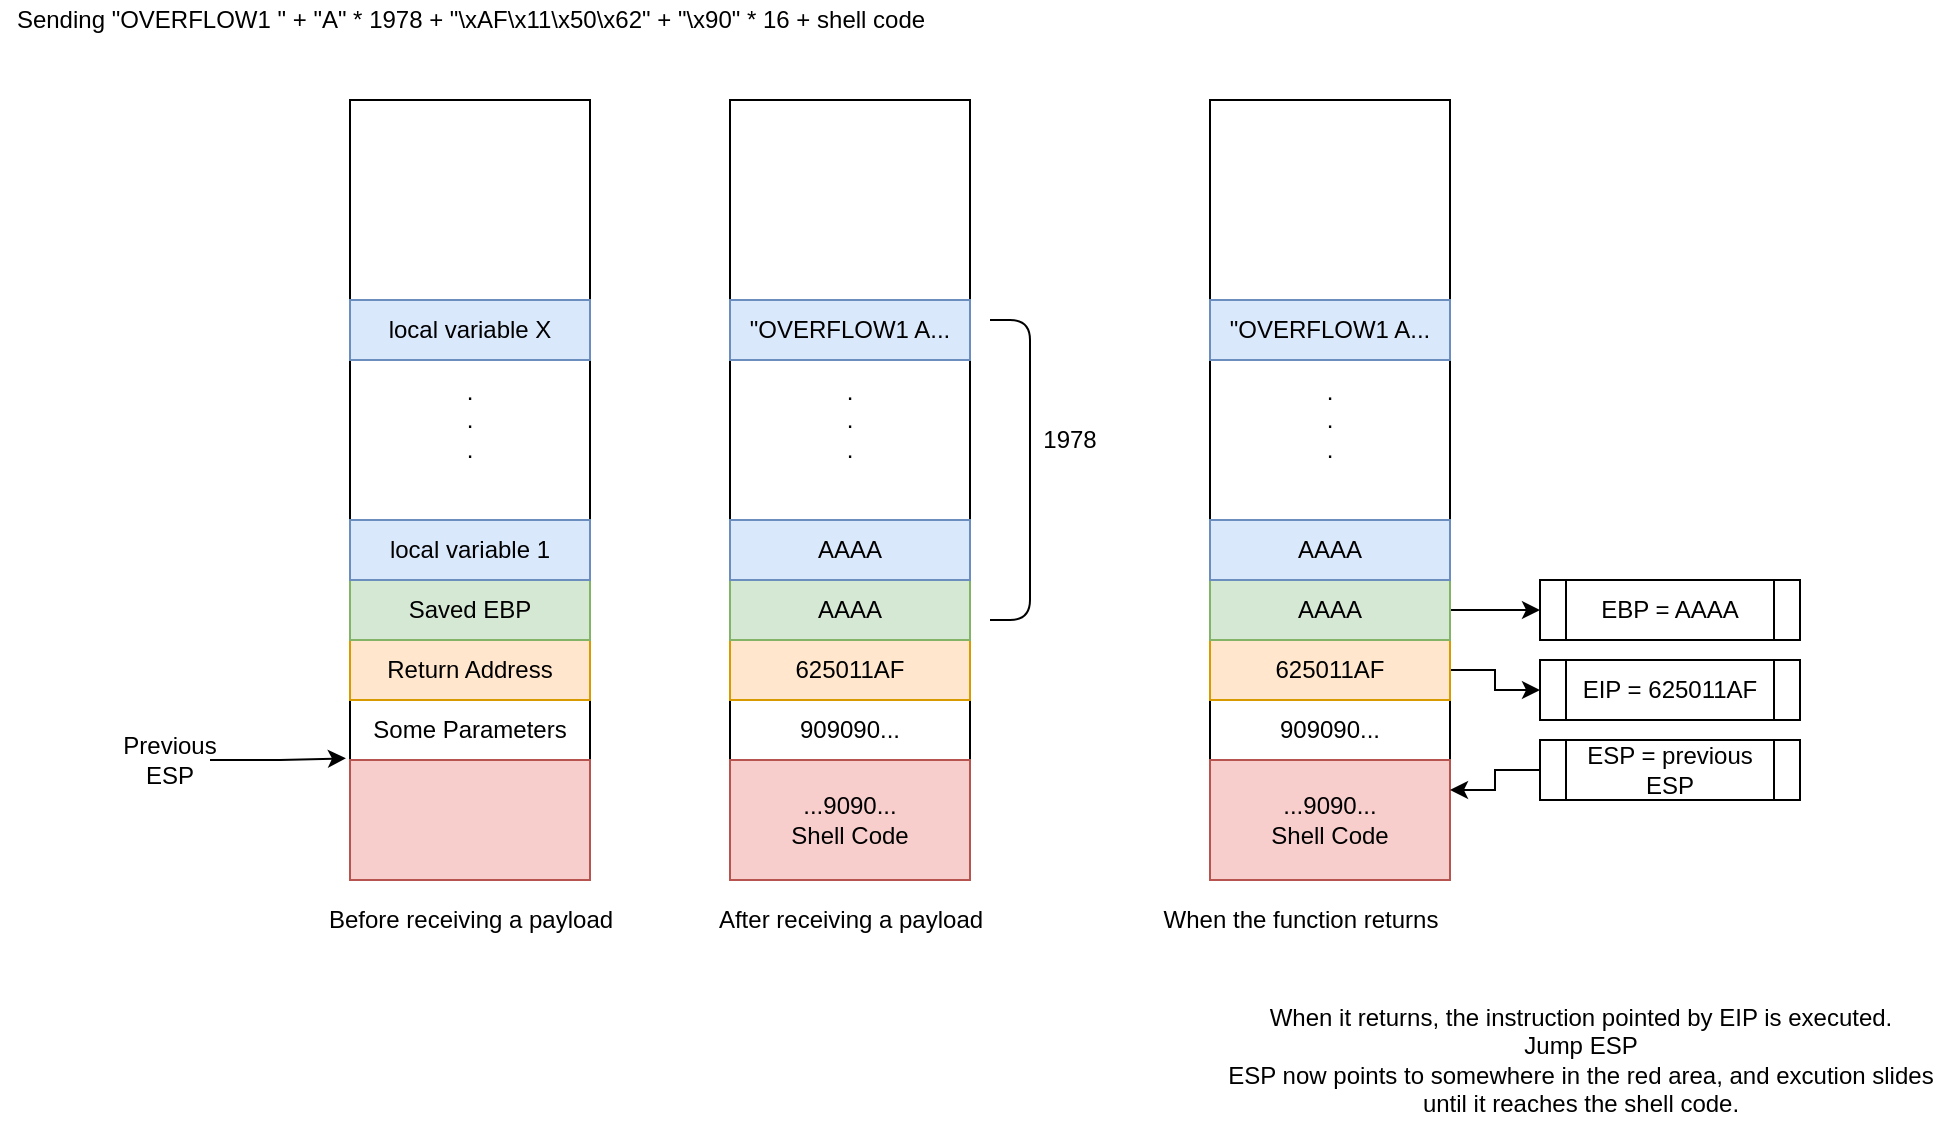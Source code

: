 <mxfile version="14.5.1" type="device"><diagram id="7kzfbZ5YIF9D7JN3eUgJ" name="Page-1"><mxGraphModel dx="1102" dy="847" grid="1" gridSize="10" guides="1" tooltips="1" connect="1" arrows="1" fold="1" page="1" pageScale="1" pageWidth="850" pageHeight="1100" math="0" shadow="0"><root><mxCell id="0"/><mxCell id="1" parent="0"/><mxCell id="3R7SeVD5YYin_g5nRIpX-1" value="" style="rounded=0;whiteSpace=wrap;html=1;" vertex="1" parent="1"><mxGeometry x="270" y="240" width="120" height="390" as="geometry"/></mxCell><mxCell id="3R7SeVD5YYin_g5nRIpX-2" value="Some Parameters" style="rounded=0;whiteSpace=wrap;html=1;" vertex="1" parent="1"><mxGeometry x="270" y="540" width="120" height="30" as="geometry"/></mxCell><mxCell id="3R7SeVD5YYin_g5nRIpX-4" value="Sending &quot;OVERFLOW1 &quot; + &quot;A&quot; * 1978 + &quot;\xAF\x11\x50\x62&quot; + &quot;\x90&quot; * 16 + shell code" style="text;html=1;align=center;verticalAlign=middle;resizable=0;points=[];autosize=1;" vertex="1" parent="1"><mxGeometry x="95" y="190" width="470" height="20" as="geometry"/></mxCell><mxCell id="3R7SeVD5YYin_g5nRIpX-5" value="Return Address" style="rounded=0;whiteSpace=wrap;html=1;fillColor=#ffe6cc;strokeColor=#d79b00;" vertex="1" parent="1"><mxGeometry x="270" y="510" width="120" height="30" as="geometry"/></mxCell><mxCell id="3R7SeVD5YYin_g5nRIpX-6" value="Saved EBP" style="rounded=0;whiteSpace=wrap;html=1;fillColor=#d5e8d4;strokeColor=#82b366;" vertex="1" parent="1"><mxGeometry x="270" y="480" width="120" height="30" as="geometry"/></mxCell><mxCell id="3R7SeVD5YYin_g5nRIpX-7" value="local variable 1" style="rounded=0;whiteSpace=wrap;html=1;fillColor=#dae8fc;strokeColor=#6c8ebf;" vertex="1" parent="1"><mxGeometry x="270" y="450" width="120" height="30" as="geometry"/></mxCell><mxCell id="3R7SeVD5YYin_g5nRIpX-8" value="local variable X" style="rounded=0;whiteSpace=wrap;html=1;fillColor=#dae8fc;strokeColor=#6c8ebf;" vertex="1" parent="1"><mxGeometry x="270" y="340" width="120" height="30" as="geometry"/></mxCell><mxCell id="3R7SeVD5YYin_g5nRIpX-9" value=".&lt;br&gt;.&lt;br&gt;." style="text;html=1;strokeColor=none;fillColor=none;align=center;verticalAlign=middle;whiteSpace=wrap;rounded=0;" vertex="1" parent="1"><mxGeometry x="310" y="390" width="40" height="20" as="geometry"/></mxCell><mxCell id="3R7SeVD5YYin_g5nRIpX-10" value="Before receiving a payload" style="text;html=1;align=center;verticalAlign=middle;resizable=0;points=[];autosize=1;" vertex="1" parent="1"><mxGeometry x="250" y="640" width="160" height="20" as="geometry"/></mxCell><mxCell id="3R7SeVD5YYin_g5nRIpX-11" value="" style="rounded=0;whiteSpace=wrap;html=1;" vertex="1" parent="1"><mxGeometry x="460" y="240" width="120" height="390" as="geometry"/></mxCell><mxCell id="3R7SeVD5YYin_g5nRIpX-12" value="909090..." style="rounded=0;whiteSpace=wrap;html=1;" vertex="1" parent="1"><mxGeometry x="460" y="540" width="120" height="30" as="geometry"/></mxCell><mxCell id="3R7SeVD5YYin_g5nRIpX-13" value="625011AF" style="rounded=0;whiteSpace=wrap;html=1;fillColor=#ffe6cc;strokeColor=#d79b00;" vertex="1" parent="1"><mxGeometry x="460" y="510" width="120" height="30" as="geometry"/></mxCell><mxCell id="3R7SeVD5YYin_g5nRIpX-14" value="AAAA" style="rounded=0;whiteSpace=wrap;html=1;fillColor=#d5e8d4;strokeColor=#82b366;" vertex="1" parent="1"><mxGeometry x="460" y="480" width="120" height="30" as="geometry"/></mxCell><mxCell id="3R7SeVD5YYin_g5nRIpX-15" value="AAAA" style="rounded=0;whiteSpace=wrap;html=1;fillColor=#dae8fc;strokeColor=#6c8ebf;" vertex="1" parent="1"><mxGeometry x="460" y="450" width="120" height="30" as="geometry"/></mxCell><mxCell id="3R7SeVD5YYin_g5nRIpX-16" value="&quot;OVERFLOW1 A..." style="rounded=0;whiteSpace=wrap;html=1;fillColor=#dae8fc;strokeColor=#6c8ebf;" vertex="1" parent="1"><mxGeometry x="460" y="340" width="120" height="30" as="geometry"/></mxCell><mxCell id="3R7SeVD5YYin_g5nRIpX-17" value=".&lt;br&gt;.&lt;br&gt;." style="text;html=1;strokeColor=none;fillColor=none;align=center;verticalAlign=middle;whiteSpace=wrap;rounded=0;" vertex="1" parent="1"><mxGeometry x="500" y="390" width="40" height="20" as="geometry"/></mxCell><mxCell id="3R7SeVD5YYin_g5nRIpX-18" value="...9090...&lt;br&gt;Shell Code" style="rounded=0;whiteSpace=wrap;html=1;fillColor=#f8cecc;strokeColor=#b85450;" vertex="1" parent="1"><mxGeometry x="460" y="570" width="120" height="60" as="geometry"/></mxCell><mxCell id="3R7SeVD5YYin_g5nRIpX-21" style="edgeStyle=orthogonalEdgeStyle;rounded=0;orthogonalLoop=1;jettySize=auto;html=1;entryX=-0.017;entryY=0.844;entryDx=0;entryDy=0;entryPerimeter=0;" edge="1" parent="1" source="3R7SeVD5YYin_g5nRIpX-19" target="3R7SeVD5YYin_g5nRIpX-1"><mxGeometry relative="1" as="geometry"/></mxCell><mxCell id="3R7SeVD5YYin_g5nRIpX-19" value="Previous ESP" style="text;html=1;strokeColor=none;fillColor=none;align=center;verticalAlign=middle;whiteSpace=wrap;rounded=0;" vertex="1" parent="1"><mxGeometry x="160" y="560" width="40" height="20" as="geometry"/></mxCell><mxCell id="3R7SeVD5YYin_g5nRIpX-22" value="" style="rounded=0;whiteSpace=wrap;html=1;fillColor=#f8cecc;strokeColor=#b85450;" vertex="1" parent="1"><mxGeometry x="270" y="570" width="120" height="60" as="geometry"/></mxCell><mxCell id="3R7SeVD5YYin_g5nRIpX-23" value="After receiving a payload" style="text;html=1;align=center;verticalAlign=middle;resizable=0;points=[];autosize=1;" vertex="1" parent="1"><mxGeometry x="445" y="640" width="150" height="20" as="geometry"/></mxCell><mxCell id="3R7SeVD5YYin_g5nRIpX-24" value="When the function returns" style="text;html=1;align=center;verticalAlign=middle;resizable=0;points=[];autosize=1;" vertex="1" parent="1"><mxGeometry x="670" y="640" width="150" height="20" as="geometry"/></mxCell><mxCell id="3R7SeVD5YYin_g5nRIpX-25" value="" style="rounded=0;whiteSpace=wrap;html=1;" vertex="1" parent="1"><mxGeometry x="700" y="240" width="120" height="390" as="geometry"/></mxCell><mxCell id="3R7SeVD5YYin_g5nRIpX-26" value="909090..." style="rounded=0;whiteSpace=wrap;html=1;" vertex="1" parent="1"><mxGeometry x="700" y="540" width="120" height="30" as="geometry"/></mxCell><mxCell id="3R7SeVD5YYin_g5nRIpX-39" style="edgeStyle=orthogonalEdgeStyle;rounded=0;orthogonalLoop=1;jettySize=auto;html=1;entryX=0;entryY=0.5;entryDx=0;entryDy=0;" edge="1" parent="1" source="3R7SeVD5YYin_g5nRIpX-27" target="3R7SeVD5YYin_g5nRIpX-38"><mxGeometry relative="1" as="geometry"/></mxCell><mxCell id="3R7SeVD5YYin_g5nRIpX-27" value="625011AF" style="rounded=0;whiteSpace=wrap;html=1;fillColor=#ffe6cc;strokeColor=#d79b00;" vertex="1" parent="1"><mxGeometry x="700" y="510" width="120" height="30" as="geometry"/></mxCell><mxCell id="3R7SeVD5YYin_g5nRIpX-37" style="edgeStyle=orthogonalEdgeStyle;rounded=0;orthogonalLoop=1;jettySize=auto;html=1;entryX=0;entryY=0.5;entryDx=0;entryDy=0;" edge="1" parent="1" source="3R7SeVD5YYin_g5nRIpX-28" target="3R7SeVD5YYin_g5nRIpX-35"><mxGeometry relative="1" as="geometry"/></mxCell><mxCell id="3R7SeVD5YYin_g5nRIpX-28" value="AAAA" style="rounded=0;whiteSpace=wrap;html=1;fillColor=#d5e8d4;strokeColor=#82b366;" vertex="1" parent="1"><mxGeometry x="700" y="480" width="120" height="30" as="geometry"/></mxCell><mxCell id="3R7SeVD5YYin_g5nRIpX-29" value="AAAA" style="rounded=0;whiteSpace=wrap;html=1;fillColor=#dae8fc;strokeColor=#6c8ebf;" vertex="1" parent="1"><mxGeometry x="700" y="450" width="120" height="30" as="geometry"/></mxCell><mxCell id="3R7SeVD5YYin_g5nRIpX-30" value="&quot;OVERFLOW1 A..." style="rounded=0;whiteSpace=wrap;html=1;fillColor=#dae8fc;strokeColor=#6c8ebf;" vertex="1" parent="1"><mxGeometry x="700" y="340" width="120" height="30" as="geometry"/></mxCell><mxCell id="3R7SeVD5YYin_g5nRIpX-31" value=".&lt;br&gt;.&lt;br&gt;." style="text;html=1;strokeColor=none;fillColor=none;align=center;verticalAlign=middle;whiteSpace=wrap;rounded=0;" vertex="1" parent="1"><mxGeometry x="740" y="390" width="40" height="20" as="geometry"/></mxCell><mxCell id="3R7SeVD5YYin_g5nRIpX-32" value="...9090...&lt;br&gt;Shell Code" style="rounded=0;whiteSpace=wrap;html=1;fillColor=#f8cecc;strokeColor=#b85450;" vertex="1" parent="1"><mxGeometry x="700" y="570" width="120" height="60" as="geometry"/></mxCell><mxCell id="3R7SeVD5YYin_g5nRIpX-35" value="EBP = AAAA" style="shape=process;whiteSpace=wrap;html=1;backgroundOutline=1;" vertex="1" parent="1"><mxGeometry x="865" y="480" width="130" height="30" as="geometry"/></mxCell><mxCell id="3R7SeVD5YYin_g5nRIpX-38" value="EIP = 625011AF" style="shape=process;whiteSpace=wrap;html=1;backgroundOutline=1;" vertex="1" parent="1"><mxGeometry x="865" y="520" width="130" height="30" as="geometry"/></mxCell><mxCell id="3R7SeVD5YYin_g5nRIpX-42" style="edgeStyle=orthogonalEdgeStyle;rounded=0;orthogonalLoop=1;jettySize=auto;html=1;entryX=1;entryY=0.25;entryDx=0;entryDy=0;" edge="1" parent="1" source="3R7SeVD5YYin_g5nRIpX-40" target="3R7SeVD5YYin_g5nRIpX-32"><mxGeometry relative="1" as="geometry"/></mxCell><mxCell id="3R7SeVD5YYin_g5nRIpX-40" value="ESP = previous ESP" style="shape=process;whiteSpace=wrap;html=1;backgroundOutline=1;" vertex="1" parent="1"><mxGeometry x="865" y="560" width="130" height="30" as="geometry"/></mxCell><mxCell id="3R7SeVD5YYin_g5nRIpX-43" value="1978" style="text;html=1;strokeColor=none;fillColor=none;align=center;verticalAlign=middle;whiteSpace=wrap;rounded=0;" vertex="1" parent="1"><mxGeometry x="610" y="400" width="40" height="20" as="geometry"/></mxCell><mxCell id="3R7SeVD5YYin_g5nRIpX-45" value="" style="endArrow=none;html=1;" edge="1" parent="1"><mxGeometry width="50" height="50" relative="1" as="geometry"><mxPoint x="590" y="500" as="sourcePoint"/><mxPoint x="590" y="350" as="targetPoint"/><Array as="points"><mxPoint x="610" y="500"/><mxPoint x="610" y="350"/></Array></mxGeometry></mxCell><mxCell id="3R7SeVD5YYin_g5nRIpX-46" value="When it returns, the instruction pointed by EIP is executed.&lt;br&gt;Jump ESP&lt;br&gt;ESP now points to somewhere in the red area, and excution slides&lt;br&gt;until it reaches the shell code." style="text;html=1;align=center;verticalAlign=middle;resizable=0;points=[];autosize=1;" vertex="1" parent="1"><mxGeometry x="700" y="690" width="370" height="60" as="geometry"/></mxCell></root></mxGraphModel></diagram></mxfile>